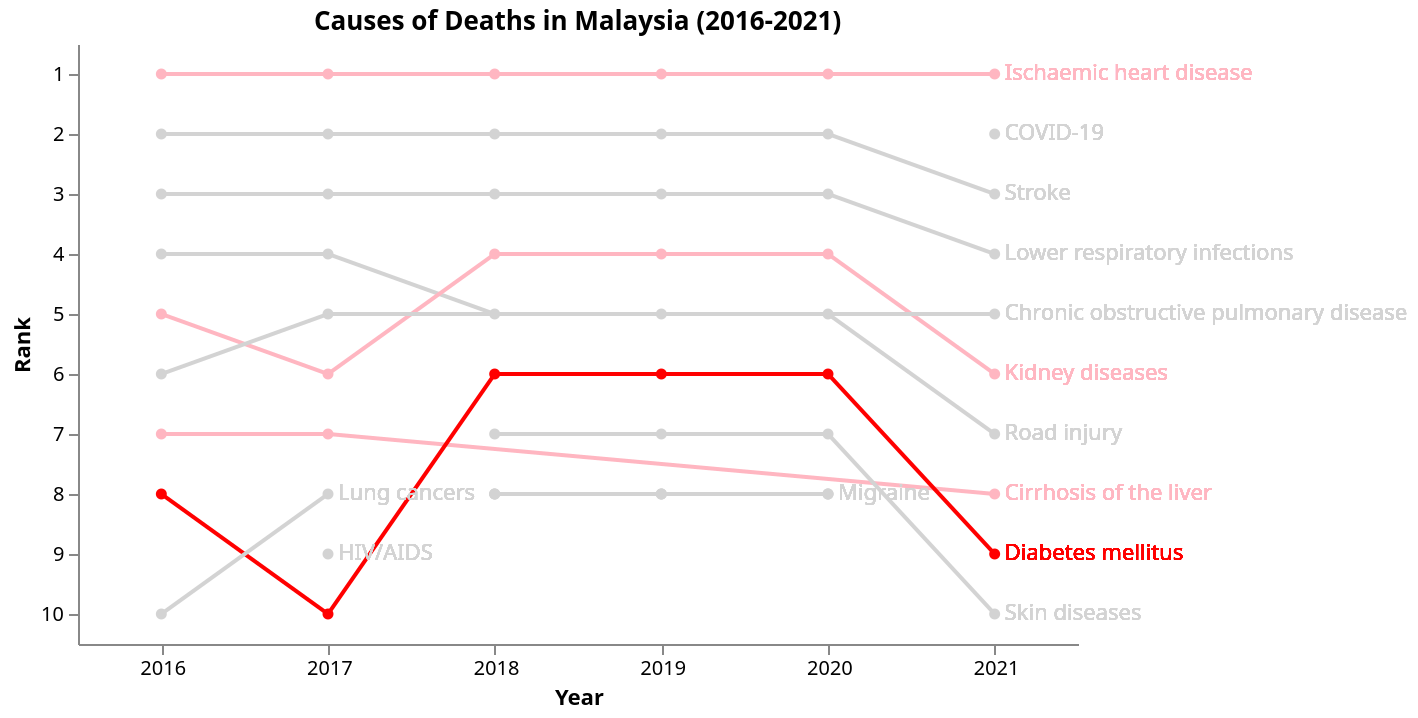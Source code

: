 {
  "$schema": "https://vega.github.io/schema/vega/v5.json",
  "background": "white",
  "padding": 5,
  "width": 500,
  "height": 300,
  "title": {"text": "Causes of Deaths in Malaysia (2016-2021)", "frame": "group"},
  "style": "None",
  "data": [
    {
      "name": "data",
      "values": [
        {"year": 2016, "cause": "Ischaemic heart disease", "rate": 106.97},
        {"year": 2016, "cause": "Stroke", "rate": 66.81},
        {"year": 2016, "cause": "Lower respiratory infections", "rate": 59.92},
        {"year": 2016, "cause": "Road injury", "rate": 23.1},
        {"year": 2016, "cause": "Kidney diseases", "rate": 21},
        {"year": 2016, "cause": "Chronic obstructive pulmonary disease", "rate": 17.35},
        {"year": 2016, "cause": "Cirrhosis of the liver", "rate": 14.29},
        {"year": 2016, "cause": "Diabetes mellitus", "rate": 14.05},
        {"year": 2016, "cause": "Alzheimer disease and other dementias", "rate": 12.72},
        {"year": 2016, "cause": "Lung cancers", "rate": 11.9},
        {"year": 2017, "cause": "Ischaemic heart disease", "rate": 123.76},
        {"year": 2017, "cause": "Stroke", "rate": 61.72},
        {"year": 2017, "cause": "Lower respiratory infections", "rate": 60.16},
        {"year": 2017, "cause": "Road injury", "rate": 33.95},
        {"year": 2017, "cause": "Chronic obstructive pulmonary disease", "rate": 22.22},
        {"year": 2017, "cause": "Kidney diseases", "rate": 19.65},
        {"year": 2017, "cause": "Cirrhosis of the liver", "rate": 19.3},
        {"year": 2017, "cause": "Lung cancers", "rate": 17.98},
        {"year": 2017, "cause": "HIV/AIDS", "rate": 13.12},
        {"year": 2017, "cause": "Diabetes mellitus", "rate": 12.18},
        {"year": 2018, "cause": "Ischaemic heart disease", "rate": 111.61},
        {"year": 2018, "cause": "Stroke", "rate": 69.1},
        {"year": 2018, "cause": "Lower respiratory infections", "rate": 60.81},
        {"year": 2018, "cause": "Road injury", "rate": 19.65},
        {"year": 2018, "cause": "Diabetes mellitus", "rate": 15.09},
        {"year": 2018, "cause": "Back and neck pain", "rate": 0},
        {"year": 2018, "cause": "Kidney diseases", "rate": 22.22},
        {"year": 2018, "cause": "Skin diseases", "rate": 6.12},
        {"year": 2018, "cause": "Depressive disorders", "rate": 0},
        {"year": 2018, "cause": "Migraine", "rate": 0},
        {"year": 2019, "cause": "Ischaemic heart disease", "rate": 112.34},
        {"year": 2019, "cause": "Stroke", "rate": 69.54},
        {"year": 2019, "cause": "Lower respiratory infections", "rate": 60.83},
        {"year": 2019, "cause": "Road injury", "rate": 19.05},
        {"year": 2019, "cause": "Diabetes mellitus", "rate": 15.49},
        {"year": 2019, "cause": "Back and neck pain", "rate": 0},
        {"year": 2019, "cause": "Kidney diseases", "rate": 22.78},
        {"year": 2019, "cause": "Skin diseases", "rate": 6.2},
        {"year": 2019, "cause": "Depressive disorders", "rate": 0},
        {"year": 2019, "cause": "Migraine", "rate": 0},
        {"year": 2020, "cause": "Ischaemic heart disease", "rate": 96.92},
        {"year": 2020, "cause": "Stroke", "rate": 59.75},
        {"year": 2020, "cause": "Lower respiratory infections", "rate": 48.91},
        {"year": 2020, "cause": "Road injury", "rate": 14.07},
        {"year": 2020, "cause": "Diabetes mellitus", "rate": 13.52},
        {"year": 2020, "cause": "Back and neck pain", "rate": 0},
        {"year": 2020, "cause": "Kidney diseases", "rate": 19.66},
        {"year": 2020, "cause": "Skin diseases", "rate": 5.34},
        {"year": 2020, "cause": "Depressive disorders", "rate": 0},
        {"year": 2020, "cause": "Migraine", "rate": 0},
        {"year": 2021, "cause": "Ischaemic heart disease", "rate": 137.62},
        {"year": 2021, "cause": "COVID-19", "rate": 98.66},
        {"year": 2021, "cause": "Stroke", "rate": 69.08},
        {"year": 2021, "cause": "Lower respiratory infections", "rate": 57.22},
        {"year": 2021, "cause": "Road injury", "rate": 21.93},
        {"year": 2021, "cause": "Diabetes mellitus", "rate": 14.49},
        {"year": 2021, "cause": "Kidney diseases", "rate": 22.7},
        {"year": 2021, "cause": "Cirrhosis of the liver", "rate": 21.84},
        {"year": 2021, "cause": "Skin diseases", "rate": 5.04},
        {"year": 2021, "cause": "Chronic obstructive pulmonary disease", "rate": 25.64}
      ]
    },
    {
      "name": "data_0",
      "source": "data",
      "transform": [
        {
          "type": "window",
          "params": [null],
          "as": ["rank"],
          "ops": ["rank"],
          "fields": [""],
          "sort": {"field": ["rate"], "order": ["descending"]},
          "groupby": ["year"]
        }
      ]
    },
    {
      "name": "last_year_data",
      "source": "data_0",
      "transform": [
        {
          "type": "filter",
          "expr": "datum.year == 2021 || (datum.year == 2017 && (datum.cause == 'HIV/AIDS' || datum.cause == 'Lung cancers')) || (datum.year == 2020 && datum.cause == 'Migraine')"
        }
      ]
    }
  ],
  "marks": [
    {
      "name": "layer_0_pathgroup",
      "type": "group",
      "from": {
        "facet": {
          "name": "faceted_path_layer_0_main",
          "data": "data_0",
          "groupby": ["cause"]
        }
      },
      "encode": {
        "update": {
          "width": {"field": {"group": "width"}},
          "height": {"field": {"group": "height"}}
        }
      },
      "marks": [
        {
          "name": "layer_0_marks",
          "type": "line",
          "style": ["line"],
          "sort": {"field": "datum[\"year\"]"},
          "from": {"data": "faceted_path_layer_0_main"},
          "encode": {
            "update": {
              "stroke": {
                "scale": "color",
                "field": "cause",
                "value": {
                  "signal": "datum.cause === 'Ischaemic heart disease' || datum.cause === 'Kidney diseases' || datum.cause === 'Cirrhosis of the liver' ? '#FFB6C1' : (datum.cause === 'Diabetes mellitus' ? '#FF0000' : '#D3D3D3')"
                }
              },
              "description": {
                "signal": "\"year: \" + datum[\"year\"] + \"; rank: \" + datum[\"rank\"] + \"; cause: \" + datum[\"cause\"]"
              },
              "x": {"scale": "x", "field": "year"},
              "y": {"scale": "y", "field": "rank"}
            }
          }
        },
        {
          "name": "layer_0_text",
          "type": "text",
          "from": {"data": "last_year_data"},
          "encode": {
            "update": {
              "text": {"field": "cause"},
              "x": {"scale": "x", "field": "year", "offset": 5},
              "y": {"scale": "y", "field": "rank"},
              "align": {"value": "left"},
              "baseline": {"value": "middle"},
              "fill": {
                "scale": "color",
                "field": "cause",
                "value": {
                  "signal": "datum.cause === 'Ischaemic heart disease' || datum.cause === 'Kidney diseases' || datum.cause === 'Cirrhosis of the liver' ? '#FFB6C1' : (datum.cause === 'Diabetes mellitus' ? '#FF0000' : '#D3D3D3')"
                }
              }
            }
          }
        }
      ]
    },
    {
      "name": "layer_1_marks",
      "type": "symbol",
      "style": ["point"],
      "from": {"data": "data_0"},
      "encode": {
        "update": {
          "opacity": {"value": 1},
          "fill": {
            "scale": "color",
            "field": "cause",
            "value": {
              "signal": "datum.cause === 'Ischaemic heart disease' || datum.cause === 'Kidney diseases' || datum.cause === 'Cirrhosis of the liver' ? '#FFB6C1' : (datum.cause === 'Diabetes mellitus' ? '#FF0000' : '#D3D3D3')"
            }
          },
          "ariaRoleDescription": {"value": "point"},
          "description": {
            "signal": "\"year: \" + datum[\"year\"] + \"; rank: \" + datum[\"rank\"] + \"; cause: \" + datum[\"cause\"]"
          },
          "x": {"scale": "x", "field": "year"},
          "y": {"scale": "y", "field": "rank"}
        }
      }
    }
  ],
  "scales": [
    {
      "name": "x",
      "type": "point",
      "domain": {"data": "data_0", "field": "year", "sort": true},
      "range": [0, {"signal": "width"}],
      "padding": 0.5
    },
    {
      "name": "y",
      "type": "point",
      "domain": {"data": "data_0", "field": "rank", "sort": true},
      "range": [0, {"signal": "height"}],
      "padding": 0.5
    },
    {
      "name": "color",
      "type": "ordinal",
      "domain": [
        "Ischaemic heart disease", 
        "Kidney diseases", 
        "Cirrhosis of the liver", 
        "Diabetes mellitus",
        "Stroke",
        "Lower respiratory infections",
        "Road injury",
        "Back and neck pain",
        "Skin diseases",
        "Depressive disorders",
        "Migraine",
        "COVID-19",
        "Chronic obstructive pulmonary disease",
        "Lung cancers",
        "HIV/AIDS"
      ],
      "range": [
        "#FFB6C1", 
        "#FFB6C1", 
        "#FFB6C1", 
        "#FF0000",
        "#D3D3D3",
        "#D3D3D3",
        "#D3D3D3",
        "#D3D3D3",
        "#D3D3D3",
        "#D3D3D3",
        "#D3D3D3",
        "#D3D3D3",
        "#D3D3D3",
        "#D3D3D3",
        "#D3D3D3"
      ]
    }
  ],
  "axes": [
    {
      "scale": "x",
      "orient": "bottom",
      "grid": false,
      "title": "Year",
      "labelOverlap": true,
      "zindex": 0
    },
    {
      "scale": "y",
      "orient": "left",
      "grid": false,
      "title": "Rank",
      "zindex": 0
    }
  ]
}